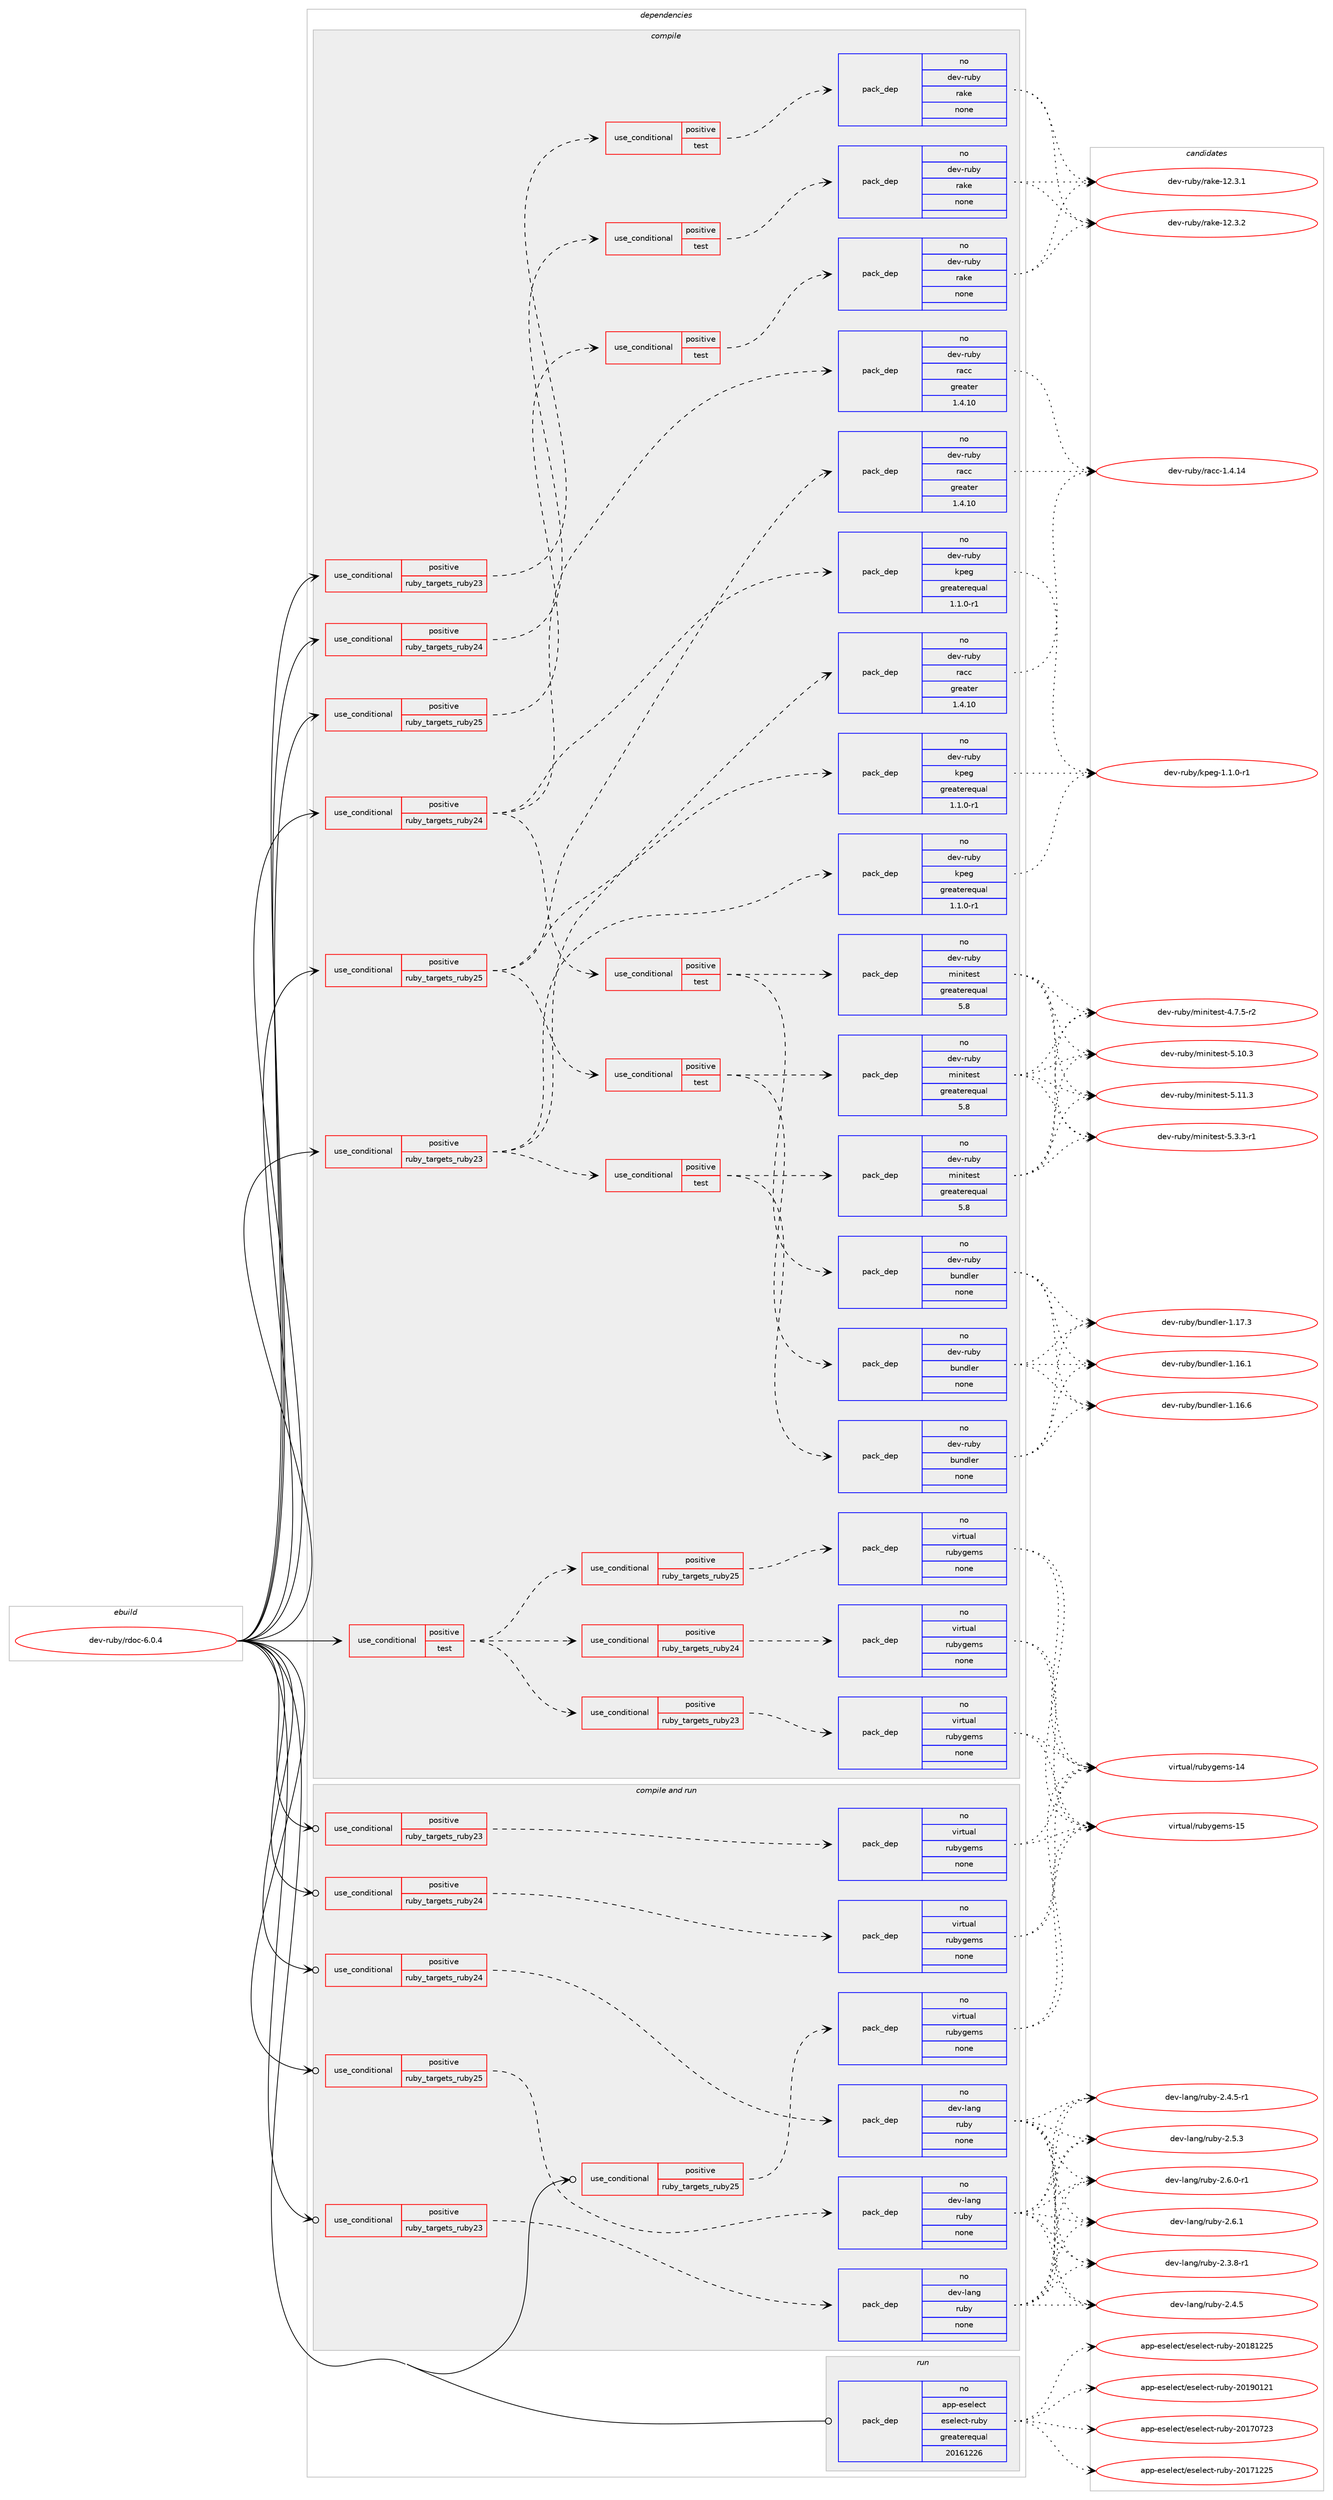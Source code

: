 digraph prolog {

# *************
# Graph options
# *************

newrank=true;
concentrate=true;
compound=true;
graph [rankdir=LR,fontname=Helvetica,fontsize=10,ranksep=1.5];#, ranksep=2.5, nodesep=0.2];
edge  [arrowhead=vee];
node  [fontname=Helvetica,fontsize=10];

# **********
# The ebuild
# **********

subgraph cluster_leftcol {
color=gray;
rank=same;
label=<<i>ebuild</i>>;
id [label="dev-ruby/rdoc-6.0.4", color=red, width=4, href="../dev-ruby/rdoc-6.0.4.svg"];
}

# ****************
# The dependencies
# ****************

subgraph cluster_midcol {
color=gray;
label=<<i>dependencies</i>>;
subgraph cluster_compile {
fillcolor="#eeeeee";
style=filled;
label=<<i>compile</i>>;
subgraph cond412156 {
dependency1516914 [label=<<TABLE BORDER="0" CELLBORDER="1" CELLSPACING="0" CELLPADDING="4"><TR><TD ROWSPAN="3" CELLPADDING="10">use_conditional</TD></TR><TR><TD>positive</TD></TR><TR><TD>ruby_targets_ruby23</TD></TR></TABLE>>, shape=none, color=red];
subgraph cond412157 {
dependency1516915 [label=<<TABLE BORDER="0" CELLBORDER="1" CELLSPACING="0" CELLPADDING="4"><TR><TD ROWSPAN="3" CELLPADDING="10">use_conditional</TD></TR><TR><TD>positive</TD></TR><TR><TD>test</TD></TR></TABLE>>, shape=none, color=red];
subgraph pack1081252 {
dependency1516916 [label=<<TABLE BORDER="0" CELLBORDER="1" CELLSPACING="0" CELLPADDING="4" WIDTH="220"><TR><TD ROWSPAN="6" CELLPADDING="30">pack_dep</TD></TR><TR><TD WIDTH="110">no</TD></TR><TR><TD>dev-ruby</TD></TR><TR><TD>rake</TD></TR><TR><TD>none</TD></TR><TR><TD></TD></TR></TABLE>>, shape=none, color=blue];
}
dependency1516915:e -> dependency1516916:w [weight=20,style="dashed",arrowhead="vee"];
}
dependency1516914:e -> dependency1516915:w [weight=20,style="dashed",arrowhead="vee"];
}
id:e -> dependency1516914:w [weight=20,style="solid",arrowhead="vee"];
subgraph cond412158 {
dependency1516917 [label=<<TABLE BORDER="0" CELLBORDER="1" CELLSPACING="0" CELLPADDING="4"><TR><TD ROWSPAN="3" CELLPADDING="10">use_conditional</TD></TR><TR><TD>positive</TD></TR><TR><TD>ruby_targets_ruby23</TD></TR></TABLE>>, shape=none, color=red];
subgraph pack1081253 {
dependency1516918 [label=<<TABLE BORDER="0" CELLBORDER="1" CELLSPACING="0" CELLPADDING="4" WIDTH="220"><TR><TD ROWSPAN="6" CELLPADDING="30">pack_dep</TD></TR><TR><TD WIDTH="110">no</TD></TR><TR><TD>dev-ruby</TD></TR><TR><TD>kpeg</TD></TR><TR><TD>greaterequal</TD></TR><TR><TD>1.1.0-r1</TD></TR></TABLE>>, shape=none, color=blue];
}
dependency1516917:e -> dependency1516918:w [weight=20,style="dashed",arrowhead="vee"];
subgraph pack1081254 {
dependency1516919 [label=<<TABLE BORDER="0" CELLBORDER="1" CELLSPACING="0" CELLPADDING="4" WIDTH="220"><TR><TD ROWSPAN="6" CELLPADDING="30">pack_dep</TD></TR><TR><TD WIDTH="110">no</TD></TR><TR><TD>dev-ruby</TD></TR><TR><TD>racc</TD></TR><TR><TD>greater</TD></TR><TR><TD>1.4.10</TD></TR></TABLE>>, shape=none, color=blue];
}
dependency1516917:e -> dependency1516919:w [weight=20,style="dashed",arrowhead="vee"];
subgraph cond412159 {
dependency1516920 [label=<<TABLE BORDER="0" CELLBORDER="1" CELLSPACING="0" CELLPADDING="4"><TR><TD ROWSPAN="3" CELLPADDING="10">use_conditional</TD></TR><TR><TD>positive</TD></TR><TR><TD>test</TD></TR></TABLE>>, shape=none, color=red];
subgraph pack1081255 {
dependency1516921 [label=<<TABLE BORDER="0" CELLBORDER="1" CELLSPACING="0" CELLPADDING="4" WIDTH="220"><TR><TD ROWSPAN="6" CELLPADDING="30">pack_dep</TD></TR><TR><TD WIDTH="110">no</TD></TR><TR><TD>dev-ruby</TD></TR><TR><TD>bundler</TD></TR><TR><TD>none</TD></TR><TR><TD></TD></TR></TABLE>>, shape=none, color=blue];
}
dependency1516920:e -> dependency1516921:w [weight=20,style="dashed",arrowhead="vee"];
subgraph pack1081256 {
dependency1516922 [label=<<TABLE BORDER="0" CELLBORDER="1" CELLSPACING="0" CELLPADDING="4" WIDTH="220"><TR><TD ROWSPAN="6" CELLPADDING="30">pack_dep</TD></TR><TR><TD WIDTH="110">no</TD></TR><TR><TD>dev-ruby</TD></TR><TR><TD>minitest</TD></TR><TR><TD>greaterequal</TD></TR><TR><TD>5.8</TD></TR></TABLE>>, shape=none, color=blue];
}
dependency1516920:e -> dependency1516922:w [weight=20,style="dashed",arrowhead="vee"];
}
dependency1516917:e -> dependency1516920:w [weight=20,style="dashed",arrowhead="vee"];
}
id:e -> dependency1516917:w [weight=20,style="solid",arrowhead="vee"];
subgraph cond412160 {
dependency1516923 [label=<<TABLE BORDER="0" CELLBORDER="1" CELLSPACING="0" CELLPADDING="4"><TR><TD ROWSPAN="3" CELLPADDING="10">use_conditional</TD></TR><TR><TD>positive</TD></TR><TR><TD>ruby_targets_ruby24</TD></TR></TABLE>>, shape=none, color=red];
subgraph cond412161 {
dependency1516924 [label=<<TABLE BORDER="0" CELLBORDER="1" CELLSPACING="0" CELLPADDING="4"><TR><TD ROWSPAN="3" CELLPADDING="10">use_conditional</TD></TR><TR><TD>positive</TD></TR><TR><TD>test</TD></TR></TABLE>>, shape=none, color=red];
subgraph pack1081257 {
dependency1516925 [label=<<TABLE BORDER="0" CELLBORDER="1" CELLSPACING="0" CELLPADDING="4" WIDTH="220"><TR><TD ROWSPAN="6" CELLPADDING="30">pack_dep</TD></TR><TR><TD WIDTH="110">no</TD></TR><TR><TD>dev-ruby</TD></TR><TR><TD>rake</TD></TR><TR><TD>none</TD></TR><TR><TD></TD></TR></TABLE>>, shape=none, color=blue];
}
dependency1516924:e -> dependency1516925:w [weight=20,style="dashed",arrowhead="vee"];
}
dependency1516923:e -> dependency1516924:w [weight=20,style="dashed",arrowhead="vee"];
}
id:e -> dependency1516923:w [weight=20,style="solid",arrowhead="vee"];
subgraph cond412162 {
dependency1516926 [label=<<TABLE BORDER="0" CELLBORDER="1" CELLSPACING="0" CELLPADDING="4"><TR><TD ROWSPAN="3" CELLPADDING="10">use_conditional</TD></TR><TR><TD>positive</TD></TR><TR><TD>ruby_targets_ruby24</TD></TR></TABLE>>, shape=none, color=red];
subgraph pack1081258 {
dependency1516927 [label=<<TABLE BORDER="0" CELLBORDER="1" CELLSPACING="0" CELLPADDING="4" WIDTH="220"><TR><TD ROWSPAN="6" CELLPADDING="30">pack_dep</TD></TR><TR><TD WIDTH="110">no</TD></TR><TR><TD>dev-ruby</TD></TR><TR><TD>kpeg</TD></TR><TR><TD>greaterequal</TD></TR><TR><TD>1.1.0-r1</TD></TR></TABLE>>, shape=none, color=blue];
}
dependency1516926:e -> dependency1516927:w [weight=20,style="dashed",arrowhead="vee"];
subgraph pack1081259 {
dependency1516928 [label=<<TABLE BORDER="0" CELLBORDER="1" CELLSPACING="0" CELLPADDING="4" WIDTH="220"><TR><TD ROWSPAN="6" CELLPADDING="30">pack_dep</TD></TR><TR><TD WIDTH="110">no</TD></TR><TR><TD>dev-ruby</TD></TR><TR><TD>racc</TD></TR><TR><TD>greater</TD></TR><TR><TD>1.4.10</TD></TR></TABLE>>, shape=none, color=blue];
}
dependency1516926:e -> dependency1516928:w [weight=20,style="dashed",arrowhead="vee"];
subgraph cond412163 {
dependency1516929 [label=<<TABLE BORDER="0" CELLBORDER="1" CELLSPACING="0" CELLPADDING="4"><TR><TD ROWSPAN="3" CELLPADDING="10">use_conditional</TD></TR><TR><TD>positive</TD></TR><TR><TD>test</TD></TR></TABLE>>, shape=none, color=red];
subgraph pack1081260 {
dependency1516930 [label=<<TABLE BORDER="0" CELLBORDER="1" CELLSPACING="0" CELLPADDING="4" WIDTH="220"><TR><TD ROWSPAN="6" CELLPADDING="30">pack_dep</TD></TR><TR><TD WIDTH="110">no</TD></TR><TR><TD>dev-ruby</TD></TR><TR><TD>bundler</TD></TR><TR><TD>none</TD></TR><TR><TD></TD></TR></TABLE>>, shape=none, color=blue];
}
dependency1516929:e -> dependency1516930:w [weight=20,style="dashed",arrowhead="vee"];
subgraph pack1081261 {
dependency1516931 [label=<<TABLE BORDER="0" CELLBORDER="1" CELLSPACING="0" CELLPADDING="4" WIDTH="220"><TR><TD ROWSPAN="6" CELLPADDING="30">pack_dep</TD></TR><TR><TD WIDTH="110">no</TD></TR><TR><TD>dev-ruby</TD></TR><TR><TD>minitest</TD></TR><TR><TD>greaterequal</TD></TR><TR><TD>5.8</TD></TR></TABLE>>, shape=none, color=blue];
}
dependency1516929:e -> dependency1516931:w [weight=20,style="dashed",arrowhead="vee"];
}
dependency1516926:e -> dependency1516929:w [weight=20,style="dashed",arrowhead="vee"];
}
id:e -> dependency1516926:w [weight=20,style="solid",arrowhead="vee"];
subgraph cond412164 {
dependency1516932 [label=<<TABLE BORDER="0" CELLBORDER="1" CELLSPACING="0" CELLPADDING="4"><TR><TD ROWSPAN="3" CELLPADDING="10">use_conditional</TD></TR><TR><TD>positive</TD></TR><TR><TD>ruby_targets_ruby25</TD></TR></TABLE>>, shape=none, color=red];
subgraph cond412165 {
dependency1516933 [label=<<TABLE BORDER="0" CELLBORDER="1" CELLSPACING="0" CELLPADDING="4"><TR><TD ROWSPAN="3" CELLPADDING="10">use_conditional</TD></TR><TR><TD>positive</TD></TR><TR><TD>test</TD></TR></TABLE>>, shape=none, color=red];
subgraph pack1081262 {
dependency1516934 [label=<<TABLE BORDER="0" CELLBORDER="1" CELLSPACING="0" CELLPADDING="4" WIDTH="220"><TR><TD ROWSPAN="6" CELLPADDING="30">pack_dep</TD></TR><TR><TD WIDTH="110">no</TD></TR><TR><TD>dev-ruby</TD></TR><TR><TD>rake</TD></TR><TR><TD>none</TD></TR><TR><TD></TD></TR></TABLE>>, shape=none, color=blue];
}
dependency1516933:e -> dependency1516934:w [weight=20,style="dashed",arrowhead="vee"];
}
dependency1516932:e -> dependency1516933:w [weight=20,style="dashed",arrowhead="vee"];
}
id:e -> dependency1516932:w [weight=20,style="solid",arrowhead="vee"];
subgraph cond412166 {
dependency1516935 [label=<<TABLE BORDER="0" CELLBORDER="1" CELLSPACING="0" CELLPADDING="4"><TR><TD ROWSPAN="3" CELLPADDING="10">use_conditional</TD></TR><TR><TD>positive</TD></TR><TR><TD>ruby_targets_ruby25</TD></TR></TABLE>>, shape=none, color=red];
subgraph pack1081263 {
dependency1516936 [label=<<TABLE BORDER="0" CELLBORDER="1" CELLSPACING="0" CELLPADDING="4" WIDTH="220"><TR><TD ROWSPAN="6" CELLPADDING="30">pack_dep</TD></TR><TR><TD WIDTH="110">no</TD></TR><TR><TD>dev-ruby</TD></TR><TR><TD>kpeg</TD></TR><TR><TD>greaterequal</TD></TR><TR><TD>1.1.0-r1</TD></TR></TABLE>>, shape=none, color=blue];
}
dependency1516935:e -> dependency1516936:w [weight=20,style="dashed",arrowhead="vee"];
subgraph pack1081264 {
dependency1516937 [label=<<TABLE BORDER="0" CELLBORDER="1" CELLSPACING="0" CELLPADDING="4" WIDTH="220"><TR><TD ROWSPAN="6" CELLPADDING="30">pack_dep</TD></TR><TR><TD WIDTH="110">no</TD></TR><TR><TD>dev-ruby</TD></TR><TR><TD>racc</TD></TR><TR><TD>greater</TD></TR><TR><TD>1.4.10</TD></TR></TABLE>>, shape=none, color=blue];
}
dependency1516935:e -> dependency1516937:w [weight=20,style="dashed",arrowhead="vee"];
subgraph cond412167 {
dependency1516938 [label=<<TABLE BORDER="0" CELLBORDER="1" CELLSPACING="0" CELLPADDING="4"><TR><TD ROWSPAN="3" CELLPADDING="10">use_conditional</TD></TR><TR><TD>positive</TD></TR><TR><TD>test</TD></TR></TABLE>>, shape=none, color=red];
subgraph pack1081265 {
dependency1516939 [label=<<TABLE BORDER="0" CELLBORDER="1" CELLSPACING="0" CELLPADDING="4" WIDTH="220"><TR><TD ROWSPAN="6" CELLPADDING="30">pack_dep</TD></TR><TR><TD WIDTH="110">no</TD></TR><TR><TD>dev-ruby</TD></TR><TR><TD>bundler</TD></TR><TR><TD>none</TD></TR><TR><TD></TD></TR></TABLE>>, shape=none, color=blue];
}
dependency1516938:e -> dependency1516939:w [weight=20,style="dashed",arrowhead="vee"];
subgraph pack1081266 {
dependency1516940 [label=<<TABLE BORDER="0" CELLBORDER="1" CELLSPACING="0" CELLPADDING="4" WIDTH="220"><TR><TD ROWSPAN="6" CELLPADDING="30">pack_dep</TD></TR><TR><TD WIDTH="110">no</TD></TR><TR><TD>dev-ruby</TD></TR><TR><TD>minitest</TD></TR><TR><TD>greaterequal</TD></TR><TR><TD>5.8</TD></TR></TABLE>>, shape=none, color=blue];
}
dependency1516938:e -> dependency1516940:w [weight=20,style="dashed",arrowhead="vee"];
}
dependency1516935:e -> dependency1516938:w [weight=20,style="dashed",arrowhead="vee"];
}
id:e -> dependency1516935:w [weight=20,style="solid",arrowhead="vee"];
subgraph cond412168 {
dependency1516941 [label=<<TABLE BORDER="0" CELLBORDER="1" CELLSPACING="0" CELLPADDING="4"><TR><TD ROWSPAN="3" CELLPADDING="10">use_conditional</TD></TR><TR><TD>positive</TD></TR><TR><TD>test</TD></TR></TABLE>>, shape=none, color=red];
subgraph cond412169 {
dependency1516942 [label=<<TABLE BORDER="0" CELLBORDER="1" CELLSPACING="0" CELLPADDING="4"><TR><TD ROWSPAN="3" CELLPADDING="10">use_conditional</TD></TR><TR><TD>positive</TD></TR><TR><TD>ruby_targets_ruby23</TD></TR></TABLE>>, shape=none, color=red];
subgraph pack1081267 {
dependency1516943 [label=<<TABLE BORDER="0" CELLBORDER="1" CELLSPACING="0" CELLPADDING="4" WIDTH="220"><TR><TD ROWSPAN="6" CELLPADDING="30">pack_dep</TD></TR><TR><TD WIDTH="110">no</TD></TR><TR><TD>virtual</TD></TR><TR><TD>rubygems</TD></TR><TR><TD>none</TD></TR><TR><TD></TD></TR></TABLE>>, shape=none, color=blue];
}
dependency1516942:e -> dependency1516943:w [weight=20,style="dashed",arrowhead="vee"];
}
dependency1516941:e -> dependency1516942:w [weight=20,style="dashed",arrowhead="vee"];
subgraph cond412170 {
dependency1516944 [label=<<TABLE BORDER="0" CELLBORDER="1" CELLSPACING="0" CELLPADDING="4"><TR><TD ROWSPAN="3" CELLPADDING="10">use_conditional</TD></TR><TR><TD>positive</TD></TR><TR><TD>ruby_targets_ruby24</TD></TR></TABLE>>, shape=none, color=red];
subgraph pack1081268 {
dependency1516945 [label=<<TABLE BORDER="0" CELLBORDER="1" CELLSPACING="0" CELLPADDING="4" WIDTH="220"><TR><TD ROWSPAN="6" CELLPADDING="30">pack_dep</TD></TR><TR><TD WIDTH="110">no</TD></TR><TR><TD>virtual</TD></TR><TR><TD>rubygems</TD></TR><TR><TD>none</TD></TR><TR><TD></TD></TR></TABLE>>, shape=none, color=blue];
}
dependency1516944:e -> dependency1516945:w [weight=20,style="dashed",arrowhead="vee"];
}
dependency1516941:e -> dependency1516944:w [weight=20,style="dashed",arrowhead="vee"];
subgraph cond412171 {
dependency1516946 [label=<<TABLE BORDER="0" CELLBORDER="1" CELLSPACING="0" CELLPADDING="4"><TR><TD ROWSPAN="3" CELLPADDING="10">use_conditional</TD></TR><TR><TD>positive</TD></TR><TR><TD>ruby_targets_ruby25</TD></TR></TABLE>>, shape=none, color=red];
subgraph pack1081269 {
dependency1516947 [label=<<TABLE BORDER="0" CELLBORDER="1" CELLSPACING="0" CELLPADDING="4" WIDTH="220"><TR><TD ROWSPAN="6" CELLPADDING="30">pack_dep</TD></TR><TR><TD WIDTH="110">no</TD></TR><TR><TD>virtual</TD></TR><TR><TD>rubygems</TD></TR><TR><TD>none</TD></TR><TR><TD></TD></TR></TABLE>>, shape=none, color=blue];
}
dependency1516946:e -> dependency1516947:w [weight=20,style="dashed",arrowhead="vee"];
}
dependency1516941:e -> dependency1516946:w [weight=20,style="dashed",arrowhead="vee"];
}
id:e -> dependency1516941:w [weight=20,style="solid",arrowhead="vee"];
}
subgraph cluster_compileandrun {
fillcolor="#eeeeee";
style=filled;
label=<<i>compile and run</i>>;
subgraph cond412172 {
dependency1516948 [label=<<TABLE BORDER="0" CELLBORDER="1" CELLSPACING="0" CELLPADDING="4"><TR><TD ROWSPAN="3" CELLPADDING="10">use_conditional</TD></TR><TR><TD>positive</TD></TR><TR><TD>ruby_targets_ruby23</TD></TR></TABLE>>, shape=none, color=red];
subgraph pack1081270 {
dependency1516949 [label=<<TABLE BORDER="0" CELLBORDER="1" CELLSPACING="0" CELLPADDING="4" WIDTH="220"><TR><TD ROWSPAN="6" CELLPADDING="30">pack_dep</TD></TR><TR><TD WIDTH="110">no</TD></TR><TR><TD>dev-lang</TD></TR><TR><TD>ruby</TD></TR><TR><TD>none</TD></TR><TR><TD></TD></TR></TABLE>>, shape=none, color=blue];
}
dependency1516948:e -> dependency1516949:w [weight=20,style="dashed",arrowhead="vee"];
}
id:e -> dependency1516948:w [weight=20,style="solid",arrowhead="odotvee"];
subgraph cond412173 {
dependency1516950 [label=<<TABLE BORDER="0" CELLBORDER="1" CELLSPACING="0" CELLPADDING="4"><TR><TD ROWSPAN="3" CELLPADDING="10">use_conditional</TD></TR><TR><TD>positive</TD></TR><TR><TD>ruby_targets_ruby23</TD></TR></TABLE>>, shape=none, color=red];
subgraph pack1081271 {
dependency1516951 [label=<<TABLE BORDER="0" CELLBORDER="1" CELLSPACING="0" CELLPADDING="4" WIDTH="220"><TR><TD ROWSPAN="6" CELLPADDING="30">pack_dep</TD></TR><TR><TD WIDTH="110">no</TD></TR><TR><TD>virtual</TD></TR><TR><TD>rubygems</TD></TR><TR><TD>none</TD></TR><TR><TD></TD></TR></TABLE>>, shape=none, color=blue];
}
dependency1516950:e -> dependency1516951:w [weight=20,style="dashed",arrowhead="vee"];
}
id:e -> dependency1516950:w [weight=20,style="solid",arrowhead="odotvee"];
subgraph cond412174 {
dependency1516952 [label=<<TABLE BORDER="0" CELLBORDER="1" CELLSPACING="0" CELLPADDING="4"><TR><TD ROWSPAN="3" CELLPADDING="10">use_conditional</TD></TR><TR><TD>positive</TD></TR><TR><TD>ruby_targets_ruby24</TD></TR></TABLE>>, shape=none, color=red];
subgraph pack1081272 {
dependency1516953 [label=<<TABLE BORDER="0" CELLBORDER="1" CELLSPACING="0" CELLPADDING="4" WIDTH="220"><TR><TD ROWSPAN="6" CELLPADDING="30">pack_dep</TD></TR><TR><TD WIDTH="110">no</TD></TR><TR><TD>dev-lang</TD></TR><TR><TD>ruby</TD></TR><TR><TD>none</TD></TR><TR><TD></TD></TR></TABLE>>, shape=none, color=blue];
}
dependency1516952:e -> dependency1516953:w [weight=20,style="dashed",arrowhead="vee"];
}
id:e -> dependency1516952:w [weight=20,style="solid",arrowhead="odotvee"];
subgraph cond412175 {
dependency1516954 [label=<<TABLE BORDER="0" CELLBORDER="1" CELLSPACING="0" CELLPADDING="4"><TR><TD ROWSPAN="3" CELLPADDING="10">use_conditional</TD></TR><TR><TD>positive</TD></TR><TR><TD>ruby_targets_ruby24</TD></TR></TABLE>>, shape=none, color=red];
subgraph pack1081273 {
dependency1516955 [label=<<TABLE BORDER="0" CELLBORDER="1" CELLSPACING="0" CELLPADDING="4" WIDTH="220"><TR><TD ROWSPAN="6" CELLPADDING="30">pack_dep</TD></TR><TR><TD WIDTH="110">no</TD></TR><TR><TD>virtual</TD></TR><TR><TD>rubygems</TD></TR><TR><TD>none</TD></TR><TR><TD></TD></TR></TABLE>>, shape=none, color=blue];
}
dependency1516954:e -> dependency1516955:w [weight=20,style="dashed",arrowhead="vee"];
}
id:e -> dependency1516954:w [weight=20,style="solid",arrowhead="odotvee"];
subgraph cond412176 {
dependency1516956 [label=<<TABLE BORDER="0" CELLBORDER="1" CELLSPACING="0" CELLPADDING="4"><TR><TD ROWSPAN="3" CELLPADDING="10">use_conditional</TD></TR><TR><TD>positive</TD></TR><TR><TD>ruby_targets_ruby25</TD></TR></TABLE>>, shape=none, color=red];
subgraph pack1081274 {
dependency1516957 [label=<<TABLE BORDER="0" CELLBORDER="1" CELLSPACING="0" CELLPADDING="4" WIDTH="220"><TR><TD ROWSPAN="6" CELLPADDING="30">pack_dep</TD></TR><TR><TD WIDTH="110">no</TD></TR><TR><TD>dev-lang</TD></TR><TR><TD>ruby</TD></TR><TR><TD>none</TD></TR><TR><TD></TD></TR></TABLE>>, shape=none, color=blue];
}
dependency1516956:e -> dependency1516957:w [weight=20,style="dashed",arrowhead="vee"];
}
id:e -> dependency1516956:w [weight=20,style="solid",arrowhead="odotvee"];
subgraph cond412177 {
dependency1516958 [label=<<TABLE BORDER="0" CELLBORDER="1" CELLSPACING="0" CELLPADDING="4"><TR><TD ROWSPAN="3" CELLPADDING="10">use_conditional</TD></TR><TR><TD>positive</TD></TR><TR><TD>ruby_targets_ruby25</TD></TR></TABLE>>, shape=none, color=red];
subgraph pack1081275 {
dependency1516959 [label=<<TABLE BORDER="0" CELLBORDER="1" CELLSPACING="0" CELLPADDING="4" WIDTH="220"><TR><TD ROWSPAN="6" CELLPADDING="30">pack_dep</TD></TR><TR><TD WIDTH="110">no</TD></TR><TR><TD>virtual</TD></TR><TR><TD>rubygems</TD></TR><TR><TD>none</TD></TR><TR><TD></TD></TR></TABLE>>, shape=none, color=blue];
}
dependency1516958:e -> dependency1516959:w [weight=20,style="dashed",arrowhead="vee"];
}
id:e -> dependency1516958:w [weight=20,style="solid",arrowhead="odotvee"];
}
subgraph cluster_run {
fillcolor="#eeeeee";
style=filled;
label=<<i>run</i>>;
subgraph pack1081276 {
dependency1516960 [label=<<TABLE BORDER="0" CELLBORDER="1" CELLSPACING="0" CELLPADDING="4" WIDTH="220"><TR><TD ROWSPAN="6" CELLPADDING="30">pack_dep</TD></TR><TR><TD WIDTH="110">no</TD></TR><TR><TD>app-eselect</TD></TR><TR><TD>eselect-ruby</TD></TR><TR><TD>greaterequal</TD></TR><TR><TD>20161226</TD></TR></TABLE>>, shape=none, color=blue];
}
id:e -> dependency1516960:w [weight=20,style="solid",arrowhead="odot"];
}
}

# **************
# The candidates
# **************

subgraph cluster_choices {
rank=same;
color=gray;
label=<<i>candidates</i>>;

subgraph choice1081252 {
color=black;
nodesep=1;
choice1001011184511411798121471149710710145495046514649 [label="dev-ruby/rake-12.3.1", color=red, width=4,href="../dev-ruby/rake-12.3.1.svg"];
choice1001011184511411798121471149710710145495046514650 [label="dev-ruby/rake-12.3.2", color=red, width=4,href="../dev-ruby/rake-12.3.2.svg"];
dependency1516916:e -> choice1001011184511411798121471149710710145495046514649:w [style=dotted,weight="100"];
dependency1516916:e -> choice1001011184511411798121471149710710145495046514650:w [style=dotted,weight="100"];
}
subgraph choice1081253 {
color=black;
nodesep=1;
choice1001011184511411798121471071121011034549464946484511449 [label="dev-ruby/kpeg-1.1.0-r1", color=red, width=4,href="../dev-ruby/kpeg-1.1.0-r1.svg"];
dependency1516918:e -> choice1001011184511411798121471071121011034549464946484511449:w [style=dotted,weight="100"];
}
subgraph choice1081254 {
color=black;
nodesep=1;
choice10010111845114117981214711497999945494652464952 [label="dev-ruby/racc-1.4.14", color=red, width=4,href="../dev-ruby/racc-1.4.14.svg"];
dependency1516919:e -> choice10010111845114117981214711497999945494652464952:w [style=dotted,weight="100"];
}
subgraph choice1081255 {
color=black;
nodesep=1;
choice1001011184511411798121479811711010010810111445494649544649 [label="dev-ruby/bundler-1.16.1", color=red, width=4,href="../dev-ruby/bundler-1.16.1.svg"];
choice1001011184511411798121479811711010010810111445494649544654 [label="dev-ruby/bundler-1.16.6", color=red, width=4,href="../dev-ruby/bundler-1.16.6.svg"];
choice1001011184511411798121479811711010010810111445494649554651 [label="dev-ruby/bundler-1.17.3", color=red, width=4,href="../dev-ruby/bundler-1.17.3.svg"];
dependency1516921:e -> choice1001011184511411798121479811711010010810111445494649544649:w [style=dotted,weight="100"];
dependency1516921:e -> choice1001011184511411798121479811711010010810111445494649544654:w [style=dotted,weight="100"];
dependency1516921:e -> choice1001011184511411798121479811711010010810111445494649554651:w [style=dotted,weight="100"];
}
subgraph choice1081256 {
color=black;
nodesep=1;
choice1001011184511411798121471091051101051161011151164552465546534511450 [label="dev-ruby/minitest-4.7.5-r2", color=red, width=4,href="../dev-ruby/minitest-4.7.5-r2.svg"];
choice10010111845114117981214710910511010511610111511645534649484651 [label="dev-ruby/minitest-5.10.3", color=red, width=4,href="../dev-ruby/minitest-5.10.3.svg"];
choice10010111845114117981214710910511010511610111511645534649494651 [label="dev-ruby/minitest-5.11.3", color=red, width=4,href="../dev-ruby/minitest-5.11.3.svg"];
choice1001011184511411798121471091051101051161011151164553465146514511449 [label="dev-ruby/minitest-5.3.3-r1", color=red, width=4,href="../dev-ruby/minitest-5.3.3-r1.svg"];
dependency1516922:e -> choice1001011184511411798121471091051101051161011151164552465546534511450:w [style=dotted,weight="100"];
dependency1516922:e -> choice10010111845114117981214710910511010511610111511645534649484651:w [style=dotted,weight="100"];
dependency1516922:e -> choice10010111845114117981214710910511010511610111511645534649494651:w [style=dotted,weight="100"];
dependency1516922:e -> choice1001011184511411798121471091051101051161011151164553465146514511449:w [style=dotted,weight="100"];
}
subgraph choice1081257 {
color=black;
nodesep=1;
choice1001011184511411798121471149710710145495046514649 [label="dev-ruby/rake-12.3.1", color=red, width=4,href="../dev-ruby/rake-12.3.1.svg"];
choice1001011184511411798121471149710710145495046514650 [label="dev-ruby/rake-12.3.2", color=red, width=4,href="../dev-ruby/rake-12.3.2.svg"];
dependency1516925:e -> choice1001011184511411798121471149710710145495046514649:w [style=dotted,weight="100"];
dependency1516925:e -> choice1001011184511411798121471149710710145495046514650:w [style=dotted,weight="100"];
}
subgraph choice1081258 {
color=black;
nodesep=1;
choice1001011184511411798121471071121011034549464946484511449 [label="dev-ruby/kpeg-1.1.0-r1", color=red, width=4,href="../dev-ruby/kpeg-1.1.0-r1.svg"];
dependency1516927:e -> choice1001011184511411798121471071121011034549464946484511449:w [style=dotted,weight="100"];
}
subgraph choice1081259 {
color=black;
nodesep=1;
choice10010111845114117981214711497999945494652464952 [label="dev-ruby/racc-1.4.14", color=red, width=4,href="../dev-ruby/racc-1.4.14.svg"];
dependency1516928:e -> choice10010111845114117981214711497999945494652464952:w [style=dotted,weight="100"];
}
subgraph choice1081260 {
color=black;
nodesep=1;
choice1001011184511411798121479811711010010810111445494649544649 [label="dev-ruby/bundler-1.16.1", color=red, width=4,href="../dev-ruby/bundler-1.16.1.svg"];
choice1001011184511411798121479811711010010810111445494649544654 [label="dev-ruby/bundler-1.16.6", color=red, width=4,href="../dev-ruby/bundler-1.16.6.svg"];
choice1001011184511411798121479811711010010810111445494649554651 [label="dev-ruby/bundler-1.17.3", color=red, width=4,href="../dev-ruby/bundler-1.17.3.svg"];
dependency1516930:e -> choice1001011184511411798121479811711010010810111445494649544649:w [style=dotted,weight="100"];
dependency1516930:e -> choice1001011184511411798121479811711010010810111445494649544654:w [style=dotted,weight="100"];
dependency1516930:e -> choice1001011184511411798121479811711010010810111445494649554651:w [style=dotted,weight="100"];
}
subgraph choice1081261 {
color=black;
nodesep=1;
choice1001011184511411798121471091051101051161011151164552465546534511450 [label="dev-ruby/minitest-4.7.5-r2", color=red, width=4,href="../dev-ruby/minitest-4.7.5-r2.svg"];
choice10010111845114117981214710910511010511610111511645534649484651 [label="dev-ruby/minitest-5.10.3", color=red, width=4,href="../dev-ruby/minitest-5.10.3.svg"];
choice10010111845114117981214710910511010511610111511645534649494651 [label="dev-ruby/minitest-5.11.3", color=red, width=4,href="../dev-ruby/minitest-5.11.3.svg"];
choice1001011184511411798121471091051101051161011151164553465146514511449 [label="dev-ruby/minitest-5.3.3-r1", color=red, width=4,href="../dev-ruby/minitest-5.3.3-r1.svg"];
dependency1516931:e -> choice1001011184511411798121471091051101051161011151164552465546534511450:w [style=dotted,weight="100"];
dependency1516931:e -> choice10010111845114117981214710910511010511610111511645534649484651:w [style=dotted,weight="100"];
dependency1516931:e -> choice10010111845114117981214710910511010511610111511645534649494651:w [style=dotted,weight="100"];
dependency1516931:e -> choice1001011184511411798121471091051101051161011151164553465146514511449:w [style=dotted,weight="100"];
}
subgraph choice1081262 {
color=black;
nodesep=1;
choice1001011184511411798121471149710710145495046514649 [label="dev-ruby/rake-12.3.1", color=red, width=4,href="../dev-ruby/rake-12.3.1.svg"];
choice1001011184511411798121471149710710145495046514650 [label="dev-ruby/rake-12.3.2", color=red, width=4,href="../dev-ruby/rake-12.3.2.svg"];
dependency1516934:e -> choice1001011184511411798121471149710710145495046514649:w [style=dotted,weight="100"];
dependency1516934:e -> choice1001011184511411798121471149710710145495046514650:w [style=dotted,weight="100"];
}
subgraph choice1081263 {
color=black;
nodesep=1;
choice1001011184511411798121471071121011034549464946484511449 [label="dev-ruby/kpeg-1.1.0-r1", color=red, width=4,href="../dev-ruby/kpeg-1.1.0-r1.svg"];
dependency1516936:e -> choice1001011184511411798121471071121011034549464946484511449:w [style=dotted,weight="100"];
}
subgraph choice1081264 {
color=black;
nodesep=1;
choice10010111845114117981214711497999945494652464952 [label="dev-ruby/racc-1.4.14", color=red, width=4,href="../dev-ruby/racc-1.4.14.svg"];
dependency1516937:e -> choice10010111845114117981214711497999945494652464952:w [style=dotted,weight="100"];
}
subgraph choice1081265 {
color=black;
nodesep=1;
choice1001011184511411798121479811711010010810111445494649544649 [label="dev-ruby/bundler-1.16.1", color=red, width=4,href="../dev-ruby/bundler-1.16.1.svg"];
choice1001011184511411798121479811711010010810111445494649544654 [label="dev-ruby/bundler-1.16.6", color=red, width=4,href="../dev-ruby/bundler-1.16.6.svg"];
choice1001011184511411798121479811711010010810111445494649554651 [label="dev-ruby/bundler-1.17.3", color=red, width=4,href="../dev-ruby/bundler-1.17.3.svg"];
dependency1516939:e -> choice1001011184511411798121479811711010010810111445494649544649:w [style=dotted,weight="100"];
dependency1516939:e -> choice1001011184511411798121479811711010010810111445494649544654:w [style=dotted,weight="100"];
dependency1516939:e -> choice1001011184511411798121479811711010010810111445494649554651:w [style=dotted,weight="100"];
}
subgraph choice1081266 {
color=black;
nodesep=1;
choice1001011184511411798121471091051101051161011151164552465546534511450 [label="dev-ruby/minitest-4.7.5-r2", color=red, width=4,href="../dev-ruby/minitest-4.7.5-r2.svg"];
choice10010111845114117981214710910511010511610111511645534649484651 [label="dev-ruby/minitest-5.10.3", color=red, width=4,href="../dev-ruby/minitest-5.10.3.svg"];
choice10010111845114117981214710910511010511610111511645534649494651 [label="dev-ruby/minitest-5.11.3", color=red, width=4,href="../dev-ruby/minitest-5.11.3.svg"];
choice1001011184511411798121471091051101051161011151164553465146514511449 [label="dev-ruby/minitest-5.3.3-r1", color=red, width=4,href="../dev-ruby/minitest-5.3.3-r1.svg"];
dependency1516940:e -> choice1001011184511411798121471091051101051161011151164552465546534511450:w [style=dotted,weight="100"];
dependency1516940:e -> choice10010111845114117981214710910511010511610111511645534649484651:w [style=dotted,weight="100"];
dependency1516940:e -> choice10010111845114117981214710910511010511610111511645534649494651:w [style=dotted,weight="100"];
dependency1516940:e -> choice1001011184511411798121471091051101051161011151164553465146514511449:w [style=dotted,weight="100"];
}
subgraph choice1081267 {
color=black;
nodesep=1;
choice118105114116117971084711411798121103101109115454952 [label="virtual/rubygems-14", color=red, width=4,href="../virtual/rubygems-14.svg"];
choice118105114116117971084711411798121103101109115454953 [label="virtual/rubygems-15", color=red, width=4,href="../virtual/rubygems-15.svg"];
dependency1516943:e -> choice118105114116117971084711411798121103101109115454952:w [style=dotted,weight="100"];
dependency1516943:e -> choice118105114116117971084711411798121103101109115454953:w [style=dotted,weight="100"];
}
subgraph choice1081268 {
color=black;
nodesep=1;
choice118105114116117971084711411798121103101109115454952 [label="virtual/rubygems-14", color=red, width=4,href="../virtual/rubygems-14.svg"];
choice118105114116117971084711411798121103101109115454953 [label="virtual/rubygems-15", color=red, width=4,href="../virtual/rubygems-15.svg"];
dependency1516945:e -> choice118105114116117971084711411798121103101109115454952:w [style=dotted,weight="100"];
dependency1516945:e -> choice118105114116117971084711411798121103101109115454953:w [style=dotted,weight="100"];
}
subgraph choice1081269 {
color=black;
nodesep=1;
choice118105114116117971084711411798121103101109115454952 [label="virtual/rubygems-14", color=red, width=4,href="../virtual/rubygems-14.svg"];
choice118105114116117971084711411798121103101109115454953 [label="virtual/rubygems-15", color=red, width=4,href="../virtual/rubygems-15.svg"];
dependency1516947:e -> choice118105114116117971084711411798121103101109115454952:w [style=dotted,weight="100"];
dependency1516947:e -> choice118105114116117971084711411798121103101109115454953:w [style=dotted,weight="100"];
}
subgraph choice1081270 {
color=black;
nodesep=1;
choice100101118451089711010347114117981214550465146564511449 [label="dev-lang/ruby-2.3.8-r1", color=red, width=4,href="../dev-lang/ruby-2.3.8-r1.svg"];
choice10010111845108971101034711411798121455046524653 [label="dev-lang/ruby-2.4.5", color=red, width=4,href="../dev-lang/ruby-2.4.5.svg"];
choice100101118451089711010347114117981214550465246534511449 [label="dev-lang/ruby-2.4.5-r1", color=red, width=4,href="../dev-lang/ruby-2.4.5-r1.svg"];
choice10010111845108971101034711411798121455046534651 [label="dev-lang/ruby-2.5.3", color=red, width=4,href="../dev-lang/ruby-2.5.3.svg"];
choice100101118451089711010347114117981214550465446484511449 [label="dev-lang/ruby-2.6.0-r1", color=red, width=4,href="../dev-lang/ruby-2.6.0-r1.svg"];
choice10010111845108971101034711411798121455046544649 [label="dev-lang/ruby-2.6.1", color=red, width=4,href="../dev-lang/ruby-2.6.1.svg"];
dependency1516949:e -> choice100101118451089711010347114117981214550465146564511449:w [style=dotted,weight="100"];
dependency1516949:e -> choice10010111845108971101034711411798121455046524653:w [style=dotted,weight="100"];
dependency1516949:e -> choice100101118451089711010347114117981214550465246534511449:w [style=dotted,weight="100"];
dependency1516949:e -> choice10010111845108971101034711411798121455046534651:w [style=dotted,weight="100"];
dependency1516949:e -> choice100101118451089711010347114117981214550465446484511449:w [style=dotted,weight="100"];
dependency1516949:e -> choice10010111845108971101034711411798121455046544649:w [style=dotted,weight="100"];
}
subgraph choice1081271 {
color=black;
nodesep=1;
choice118105114116117971084711411798121103101109115454952 [label="virtual/rubygems-14", color=red, width=4,href="../virtual/rubygems-14.svg"];
choice118105114116117971084711411798121103101109115454953 [label="virtual/rubygems-15", color=red, width=4,href="../virtual/rubygems-15.svg"];
dependency1516951:e -> choice118105114116117971084711411798121103101109115454952:w [style=dotted,weight="100"];
dependency1516951:e -> choice118105114116117971084711411798121103101109115454953:w [style=dotted,weight="100"];
}
subgraph choice1081272 {
color=black;
nodesep=1;
choice100101118451089711010347114117981214550465146564511449 [label="dev-lang/ruby-2.3.8-r1", color=red, width=4,href="../dev-lang/ruby-2.3.8-r1.svg"];
choice10010111845108971101034711411798121455046524653 [label="dev-lang/ruby-2.4.5", color=red, width=4,href="../dev-lang/ruby-2.4.5.svg"];
choice100101118451089711010347114117981214550465246534511449 [label="dev-lang/ruby-2.4.5-r1", color=red, width=4,href="../dev-lang/ruby-2.4.5-r1.svg"];
choice10010111845108971101034711411798121455046534651 [label="dev-lang/ruby-2.5.3", color=red, width=4,href="../dev-lang/ruby-2.5.3.svg"];
choice100101118451089711010347114117981214550465446484511449 [label="dev-lang/ruby-2.6.0-r1", color=red, width=4,href="../dev-lang/ruby-2.6.0-r1.svg"];
choice10010111845108971101034711411798121455046544649 [label="dev-lang/ruby-2.6.1", color=red, width=4,href="../dev-lang/ruby-2.6.1.svg"];
dependency1516953:e -> choice100101118451089711010347114117981214550465146564511449:w [style=dotted,weight="100"];
dependency1516953:e -> choice10010111845108971101034711411798121455046524653:w [style=dotted,weight="100"];
dependency1516953:e -> choice100101118451089711010347114117981214550465246534511449:w [style=dotted,weight="100"];
dependency1516953:e -> choice10010111845108971101034711411798121455046534651:w [style=dotted,weight="100"];
dependency1516953:e -> choice100101118451089711010347114117981214550465446484511449:w [style=dotted,weight="100"];
dependency1516953:e -> choice10010111845108971101034711411798121455046544649:w [style=dotted,weight="100"];
}
subgraph choice1081273 {
color=black;
nodesep=1;
choice118105114116117971084711411798121103101109115454952 [label="virtual/rubygems-14", color=red, width=4,href="../virtual/rubygems-14.svg"];
choice118105114116117971084711411798121103101109115454953 [label="virtual/rubygems-15", color=red, width=4,href="../virtual/rubygems-15.svg"];
dependency1516955:e -> choice118105114116117971084711411798121103101109115454952:w [style=dotted,weight="100"];
dependency1516955:e -> choice118105114116117971084711411798121103101109115454953:w [style=dotted,weight="100"];
}
subgraph choice1081274 {
color=black;
nodesep=1;
choice100101118451089711010347114117981214550465146564511449 [label="dev-lang/ruby-2.3.8-r1", color=red, width=4,href="../dev-lang/ruby-2.3.8-r1.svg"];
choice10010111845108971101034711411798121455046524653 [label="dev-lang/ruby-2.4.5", color=red, width=4,href="../dev-lang/ruby-2.4.5.svg"];
choice100101118451089711010347114117981214550465246534511449 [label="dev-lang/ruby-2.4.5-r1", color=red, width=4,href="../dev-lang/ruby-2.4.5-r1.svg"];
choice10010111845108971101034711411798121455046534651 [label="dev-lang/ruby-2.5.3", color=red, width=4,href="../dev-lang/ruby-2.5.3.svg"];
choice100101118451089711010347114117981214550465446484511449 [label="dev-lang/ruby-2.6.0-r1", color=red, width=4,href="../dev-lang/ruby-2.6.0-r1.svg"];
choice10010111845108971101034711411798121455046544649 [label="dev-lang/ruby-2.6.1", color=red, width=4,href="../dev-lang/ruby-2.6.1.svg"];
dependency1516957:e -> choice100101118451089711010347114117981214550465146564511449:w [style=dotted,weight="100"];
dependency1516957:e -> choice10010111845108971101034711411798121455046524653:w [style=dotted,weight="100"];
dependency1516957:e -> choice100101118451089711010347114117981214550465246534511449:w [style=dotted,weight="100"];
dependency1516957:e -> choice10010111845108971101034711411798121455046534651:w [style=dotted,weight="100"];
dependency1516957:e -> choice100101118451089711010347114117981214550465446484511449:w [style=dotted,weight="100"];
dependency1516957:e -> choice10010111845108971101034711411798121455046544649:w [style=dotted,weight="100"];
}
subgraph choice1081275 {
color=black;
nodesep=1;
choice118105114116117971084711411798121103101109115454952 [label="virtual/rubygems-14", color=red, width=4,href="../virtual/rubygems-14.svg"];
choice118105114116117971084711411798121103101109115454953 [label="virtual/rubygems-15", color=red, width=4,href="../virtual/rubygems-15.svg"];
dependency1516959:e -> choice118105114116117971084711411798121103101109115454952:w [style=dotted,weight="100"];
dependency1516959:e -> choice118105114116117971084711411798121103101109115454953:w [style=dotted,weight="100"];
}
subgraph choice1081276 {
color=black;
nodesep=1;
choice97112112451011151011081019911647101115101108101991164511411798121455048495548555051 [label="app-eselect/eselect-ruby-20170723", color=red, width=4,href="../app-eselect/eselect-ruby-20170723.svg"];
choice97112112451011151011081019911647101115101108101991164511411798121455048495549505053 [label="app-eselect/eselect-ruby-20171225", color=red, width=4,href="../app-eselect/eselect-ruby-20171225.svg"];
choice97112112451011151011081019911647101115101108101991164511411798121455048495649505053 [label="app-eselect/eselect-ruby-20181225", color=red, width=4,href="../app-eselect/eselect-ruby-20181225.svg"];
choice97112112451011151011081019911647101115101108101991164511411798121455048495748495049 [label="app-eselect/eselect-ruby-20190121", color=red, width=4,href="../app-eselect/eselect-ruby-20190121.svg"];
dependency1516960:e -> choice97112112451011151011081019911647101115101108101991164511411798121455048495548555051:w [style=dotted,weight="100"];
dependency1516960:e -> choice97112112451011151011081019911647101115101108101991164511411798121455048495549505053:w [style=dotted,weight="100"];
dependency1516960:e -> choice97112112451011151011081019911647101115101108101991164511411798121455048495649505053:w [style=dotted,weight="100"];
dependency1516960:e -> choice97112112451011151011081019911647101115101108101991164511411798121455048495748495049:w [style=dotted,weight="100"];
}
}

}
